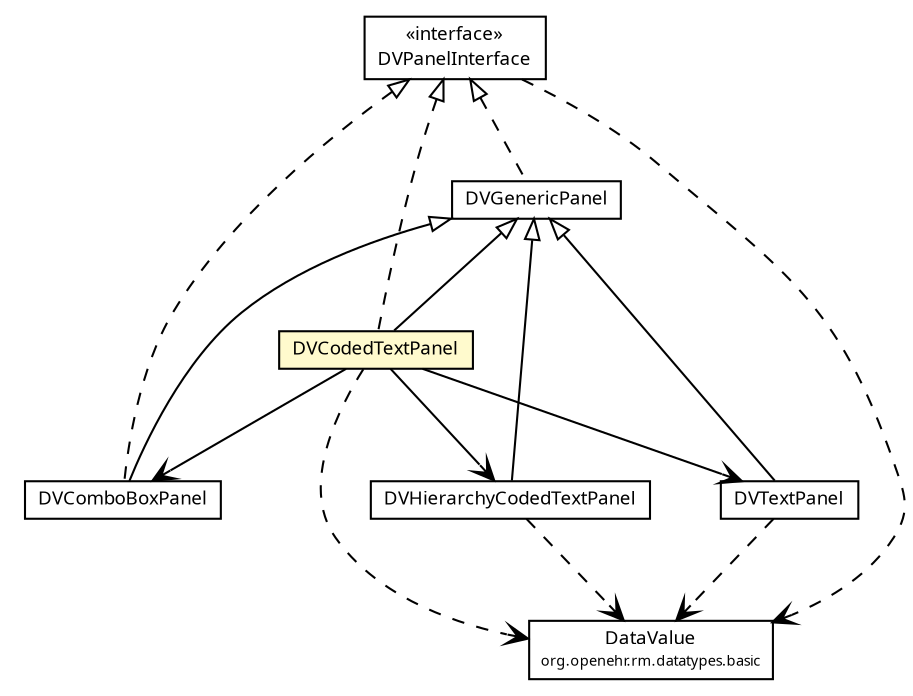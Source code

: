 #!/usr/local/bin/dot
#
# Class diagram 
# Generated by UMLGraph version R5_6 (http://www.umlgraph.org/)
#

digraph G {
	edge [fontname="Trebuchet MS",fontsize=10,labelfontname="Trebuchet MS",labelfontsize=10];
	node [fontname="Trebuchet MS",fontsize=10,shape=plaintext];
	nodesep=0.25;
	ranksep=0.5;
	// se.cambio.cds.openehr.view.panels.DVTextPanel
	c123350 [label=<<table title="se.cambio.cds.openehr.view.panels.DVTextPanel" border="0" cellborder="1" cellspacing="0" cellpadding="2" port="p" href="./DVTextPanel.html">
		<tr><td><table border="0" cellspacing="0" cellpadding="1">
<tr><td align="center" balign="center"><font face="Trebuchet MS"> DVTextPanel </font></td></tr>
		</table></td></tr>
		</table>>, URL="./DVTextPanel.html", fontname="Trebuchet MS", fontcolor="black", fontsize=9.0];
	// se.cambio.cds.openehr.view.panels.DVPanelInterface
	c123354 [label=<<table title="se.cambio.cds.openehr.view.panels.DVPanelInterface" border="0" cellborder="1" cellspacing="0" cellpadding="2" port="p" href="./DVPanelInterface.html">
		<tr><td><table border="0" cellspacing="0" cellpadding="1">
<tr><td align="center" balign="center"> &#171;interface&#187; </td></tr>
<tr><td align="center" balign="center"><font face="Trebuchet MS"> DVPanelInterface </font></td></tr>
		</table></td></tr>
		</table>>, URL="./DVPanelInterface.html", fontname="Trebuchet MS", fontcolor="black", fontsize=9.0];
	// se.cambio.cds.openehr.view.panels.DVHierarchyCodedTextPanel
	c123356 [label=<<table title="se.cambio.cds.openehr.view.panels.DVHierarchyCodedTextPanel" border="0" cellborder="1" cellspacing="0" cellpadding="2" port="p" href="./DVHierarchyCodedTextPanel.html">
		<tr><td><table border="0" cellspacing="0" cellpadding="1">
<tr><td align="center" balign="center"><font face="Trebuchet MS"> DVHierarchyCodedTextPanel </font></td></tr>
		</table></td></tr>
		</table>>, URL="./DVHierarchyCodedTextPanel.html", fontname="Trebuchet MS", fontcolor="black", fontsize=9.0];
	// se.cambio.cds.openehr.view.panels.DVGenericPanel
	c123357 [label=<<table title="se.cambio.cds.openehr.view.panels.DVGenericPanel" border="0" cellborder="1" cellspacing="0" cellpadding="2" port="p" href="./DVGenericPanel.html">
		<tr><td><table border="0" cellspacing="0" cellpadding="1">
<tr><td align="center" balign="center"><font face="Trebuchet MS"> DVGenericPanel </font></td></tr>
		</table></td></tr>
		</table>>, URL="./DVGenericPanel.html", fontname="Trebuchet MS", fontcolor="black", fontsize=9.0];
	// se.cambio.cds.openehr.view.panels.DVComboBoxPanel
	c123363 [label=<<table title="se.cambio.cds.openehr.view.panels.DVComboBoxPanel" border="0" cellborder="1" cellspacing="0" cellpadding="2" port="p" href="./DVComboBoxPanel.html">
		<tr><td><table border="0" cellspacing="0" cellpadding="1">
<tr><td align="center" balign="center"><font face="Trebuchet MS"> DVComboBoxPanel </font></td></tr>
		</table></td></tr>
		</table>>, URL="./DVComboBoxPanel.html", fontname="Trebuchet MS", fontcolor="black", fontsize=9.0];
	// se.cambio.cds.openehr.view.panels.DVCodedTextPanel
	c123364 [label=<<table title="se.cambio.cds.openehr.view.panels.DVCodedTextPanel" border="0" cellborder="1" cellspacing="0" cellpadding="2" port="p" bgcolor="lemonChiffon" href="./DVCodedTextPanel.html">
		<tr><td><table border="0" cellspacing="0" cellpadding="1">
<tr><td align="center" balign="center"><font face="Trebuchet MS"> DVCodedTextPanel </font></td></tr>
		</table></td></tr>
		</table>>, URL="./DVCodedTextPanel.html", fontname="Trebuchet MS", fontcolor="black", fontsize=9.0];
	//se.cambio.cds.openehr.view.panels.DVTextPanel extends se.cambio.cds.openehr.view.panels.DVGenericPanel
	c123357:p -> c123350:p [dir=back,arrowtail=empty];
	//se.cambio.cds.openehr.view.panels.DVHierarchyCodedTextPanel extends se.cambio.cds.openehr.view.panels.DVGenericPanel
	c123357:p -> c123356:p [dir=back,arrowtail=empty];
	//se.cambio.cds.openehr.view.panels.DVGenericPanel implements se.cambio.cds.openehr.view.panels.DVPanelInterface
	c123354:p -> c123357:p [dir=back,arrowtail=empty,style=dashed];
	//se.cambio.cds.openehr.view.panels.DVComboBoxPanel extends se.cambio.cds.openehr.view.panels.DVGenericPanel
	c123357:p -> c123363:p [dir=back,arrowtail=empty];
	//se.cambio.cds.openehr.view.panels.DVComboBoxPanel implements se.cambio.cds.openehr.view.panels.DVPanelInterface
	c123354:p -> c123363:p [dir=back,arrowtail=empty,style=dashed];
	//se.cambio.cds.openehr.view.panels.DVCodedTextPanel extends se.cambio.cds.openehr.view.panels.DVGenericPanel
	c123357:p -> c123364:p [dir=back,arrowtail=empty];
	//se.cambio.cds.openehr.view.panels.DVCodedTextPanel implements se.cambio.cds.openehr.view.panels.DVPanelInterface
	c123354:p -> c123364:p [dir=back,arrowtail=empty,style=dashed];
	// se.cambio.cds.openehr.view.panels.DVCodedTextPanel NAVASSOC se.cambio.cds.openehr.view.panels.DVTextPanel
	c123364:p -> c123350:p [taillabel="", label="", headlabel="", fontname="Trebuchet MS", fontcolor="black", fontsize=10.0, color="black", arrowhead=open];
	// se.cambio.cds.openehr.view.panels.DVCodedTextPanel NAVASSOC se.cambio.cds.openehr.view.panels.DVComboBoxPanel
	c123364:p -> c123363:p [taillabel="", label="", headlabel="", fontname="Trebuchet MS", fontcolor="black", fontsize=10.0, color="black", arrowhead=open];
	// se.cambio.cds.openehr.view.panels.DVCodedTextPanel NAVASSOC se.cambio.cds.openehr.view.panels.DVHierarchyCodedTextPanel
	c123364:p -> c123356:p [taillabel="", label="", headlabel="", fontname="Trebuchet MS", fontcolor="black", fontsize=10.0, color="black", arrowhead=open];
	// se.cambio.cds.openehr.view.panels.DVTextPanel DEPEND org.openehr.rm.datatypes.basic.DataValue
	c123350:p -> c123525:p [taillabel="", label="", headlabel="", fontname="Trebuchet MS", fontcolor="black", fontsize=10.0, color="black", arrowhead=open, style=dashed];
	// se.cambio.cds.openehr.view.panels.DVPanelInterface DEPEND org.openehr.rm.datatypes.basic.DataValue
	c123354:p -> c123525:p [taillabel="", label="", headlabel="", fontname="Trebuchet MS", fontcolor="black", fontsize=10.0, color="black", arrowhead=open, style=dashed];
	// se.cambio.cds.openehr.view.panels.DVHierarchyCodedTextPanel DEPEND org.openehr.rm.datatypes.basic.DataValue
	c123356:p -> c123525:p [taillabel="", label="", headlabel="", fontname="Trebuchet MS", fontcolor="black", fontsize=10.0, color="black", arrowhead=open, style=dashed];
	// se.cambio.cds.openehr.view.panels.DVCodedTextPanel DEPEND org.openehr.rm.datatypes.basic.DataValue
	c123364:p -> c123525:p [taillabel="", label="", headlabel="", fontname="Trebuchet MS", fontcolor="black", fontsize=10.0, color="black", arrowhead=open, style=dashed];
	// org.openehr.rm.datatypes.basic.DataValue
	c123525 [label=<<table title="org.openehr.rm.datatypes.basic.DataValue" border="0" cellborder="1" cellspacing="0" cellpadding="2" port="p" href="http://java.sun.com/j2se/1.4.2/docs/api/org/openehr/rm/datatypes/basic/DataValue.html">
		<tr><td><table border="0" cellspacing="0" cellpadding="1">
<tr><td align="center" balign="center"><font face="Trebuchet MS"> DataValue </font></td></tr>
<tr><td align="center" balign="center"><font face="Trebuchet MS" point-size="7.0"> org.openehr.rm.datatypes.basic </font></td></tr>
		</table></td></tr>
		</table>>, URL="http://java.sun.com/j2se/1.4.2/docs/api/org/openehr/rm/datatypes/basic/DataValue.html", fontname="Trebuchet MS", fontcolor="black", fontsize=9.0];
}

